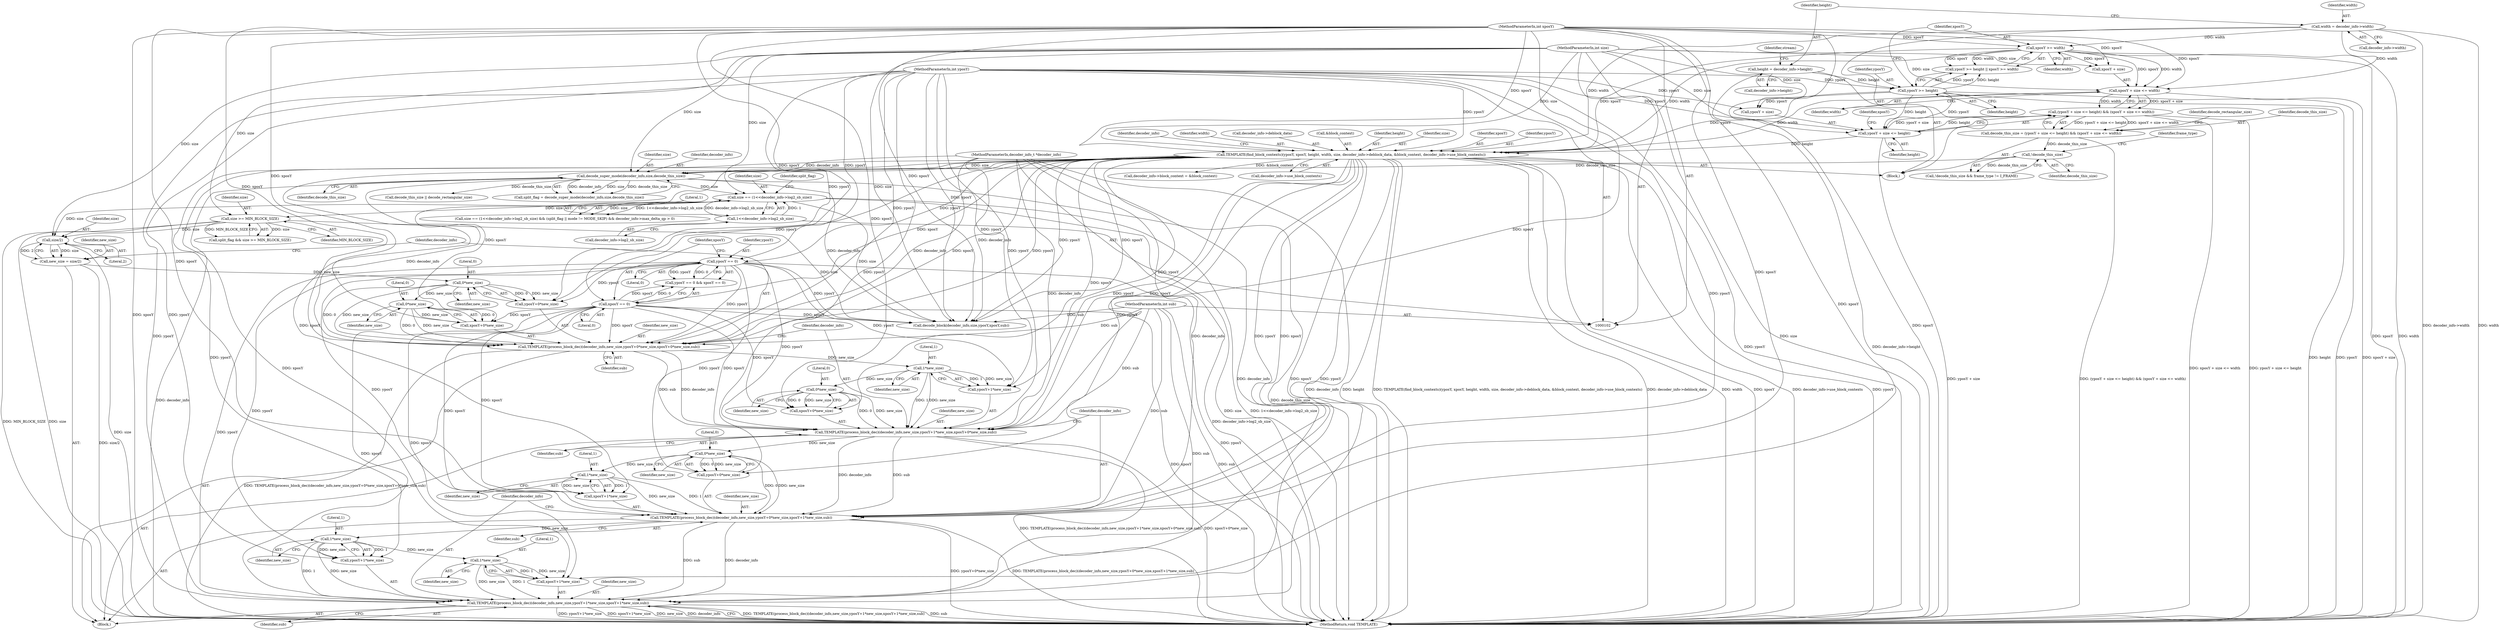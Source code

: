 digraph "0_thor_18de8f9f0762c3a542b1122589edb8af859d9813@pointer" {
"1000344" [label="(Call,TEMPLATE(process_block_dec)(decoder_info,new_size,yposY+1*new_size,xposY+1*new_size,sub))"];
"1000330" [label="(Call,TEMPLATE(process_block_dec)(decoder_info,new_size,yposY+0*new_size,xposY+1*new_size,sub))"];
"1000316" [label="(Call,TEMPLATE(process_block_dec)(decoder_info,new_size,yposY+1*new_size,xposY+0*new_size,sub))"];
"1000302" [label="(Call,TEMPLATE(process_block_dec)(decoder_info,new_size,yposY+0*new_size,xposY+0*new_size,sub))"];
"1000204" [label="(Call,decode_super_mode(decoder_info,size,decode_this_size))"];
"1000103" [label="(MethodParameterIn,decoder_info_t *decoder_info)"];
"1000182" [label="(Call,TEMPLATE(find_block_contexts)(yposY, xposY, height, width, size, decoder_info->deblock_data, &block_context, decoder_info->use_block_contexts))"];
"1000105" [label="(MethodParameterIn,int yposY)"];
"1000141" [label="(Call,yposY >= height)"];
"1000116" [label="(Call,height = decoder_info->height)"];
"1000144" [label="(Call,xposY >= width)"];
"1000106" [label="(MethodParameterIn,int xposY)"];
"1000110" [label="(Call,width = decoder_info->width)"];
"1000152" [label="(Call,yposY + size <= height)"];
"1000104" [label="(MethodParameterIn,int size)"];
"1000157" [label="(Call,xposY + size <= width)"];
"1000166" [label="(Call,!decode_this_size)"];
"1000149" [label="(Call,decode_this_size = (yposY + size <= height) && (xposY + size <= width))"];
"1000151" [label="(Call,(yposY + size <= height) && (xposY + size <= width))"];
"1000312" [label="(Call,0*new_size)"];
"1000307" [label="(Call,0*new_size)"];
"1000297" [label="(Call,new_size = size/2)"];
"1000299" [label="(Call,size/2)"];
"1000292" [label="(Call,size >= MIN_BLOCK_SIZE)"];
"1000215" [label="(Call,size == (1<<decoder_info->log2_sb_size))"];
"1000217" [label="(Call,1<<decoder_info->log2_sb_size)"];
"1000242" [label="(Call,yposY == 0)"];
"1000245" [label="(Call,xposY == 0)"];
"1000107" [label="(MethodParameterIn,int sub)"];
"1000326" [label="(Call,0*new_size)"];
"1000321" [label="(Call,1*new_size)"];
"1000340" [label="(Call,1*new_size)"];
"1000335" [label="(Call,0*new_size)"];
"1000354" [label="(Call,1*new_size)"];
"1000349" [label="(Call,1*new_size)"];
"1000242" [label="(Call,yposY == 0)"];
"1000342" [label="(Identifier,new_size)"];
"1000322" [label="(Literal,1)"];
"1000327" [label="(Literal,0)"];
"1000241" [label="(Call,yposY == 0 && xposY == 0)"];
"1000191" [label="(Call,&block_context)"];
"1000161" [label="(Identifier,width)"];
"1000319" [label="(Call,yposY+1*new_size)"];
"1000103" [label="(MethodParameterIn,decoder_info_t *decoder_info)"];
"1000331" [label="(Identifier,decoder_info)"];
"1000243" [label="(Identifier,yposY)"];
"1000290" [label="(Call,split_flag && size >= MIN_BLOCK_SIZE)"];
"1000298" [label="(Identifier,new_size)"];
"1000224" [label="(Identifier,split_flag)"];
"1000215" [label="(Call,size == (1<<decoder_info->log2_sb_size))"];
"1000318" [label="(Identifier,new_size)"];
"1000341" [label="(Literal,1)"];
"1000326" [label="(Call,0*new_size)"];
"1000307" [label="(Call,0*new_size)"];
"1000219" [label="(Call,decoder_info->log2_sb_size)"];
"1000108" [label="(Block,)"];
"1000247" [label="(Literal,0)"];
"1000117" [label="(Identifier,height)"];
"1000336" [label="(Literal,0)"];
"1000360" [label="(Call,decode_this_size || decode_rectangular_size)"];
"1000157" [label="(Call,xposY + size <= width)"];
"1000324" [label="(Call,xposY+0*new_size)"];
"1000140" [label="(Call,yposY >= height || xposY >= width)"];
"1000292" [label="(Call,size >= MIN_BLOCK_SIZE)"];
"1000352" [label="(Call,xposY+1*new_size)"];
"1000302" [label="(Call,TEMPLATE(process_block_dec)(decoder_info,new_size,yposY+0*new_size,xposY+0*new_size,sub))"];
"1000156" [label="(Identifier,height)"];
"1000309" [label="(Identifier,new_size)"];
"1000299" [label="(Call,size/2)"];
"1000216" [label="(Identifier,size)"];
"1000104" [label="(MethodParameterIn,int size)"];
"1000116" [label="(Call,height = decoder_info->height)"];
"1000185" [label="(Identifier,height)"];
"1000245" [label="(Call,xposY == 0)"];
"1000164" [label="(Identifier,decode_rectangular_size)"];
"1000246" [label="(Identifier,xposY)"];
"1000187" [label="(Identifier,size)"];
"1000123" [label="(Identifier,stream)"];
"1000110" [label="(Call,width = decoder_info->width)"];
"1000350" [label="(Literal,1)"];
"1000244" [label="(Literal,0)"];
"1000356" [label="(Identifier,new_size)"];
"1000146" [label="(Identifier,width)"];
"1000106" [label="(MethodParameterIn,int xposY)"];
"1000346" [label="(Identifier,new_size)"];
"1000308" [label="(Literal,0)"];
"1000202" [label="(Call,split_flag = decode_super_mode(decoder_info,size,decode_this_size))"];
"1000295" [label="(Block,)"];
"1000218" [label="(Literal,1)"];
"1000301" [label="(Literal,2)"];
"1000149" [label="(Call,decode_this_size = (yposY + size <= height) && (xposY + size <= width))"];
"1000182" [label="(Call,TEMPLATE(find_block_contexts)(yposY, xposY, height, width, size, decoder_info->deblock_data, &block_context, decoder_info->use_block_contexts))"];
"1000112" [label="(Call,decoder_info->width)"];
"1000345" [label="(Identifier,decoder_info)"];
"1000184" [label="(Identifier,xposY)"];
"1000335" [label="(Call,0*new_size)"];
"1000206" [label="(Identifier,size)"];
"1000183" [label="(Identifier,yposY)"];
"1000304" [label="(Identifier,new_size)"];
"1000338" [label="(Call,xposY+1*new_size)"];
"1000329" [label="(Identifier,sub)"];
"1000105" [label="(MethodParameterIn,int yposY)"];
"1000332" [label="(Identifier,new_size)"];
"1000153" [label="(Call,yposY + size)"];
"1000159" [label="(Identifier,xposY)"];
"1000340" [label="(Call,1*new_size)"];
"1000354" [label="(Call,1*new_size)"];
"1000198" [label="(Identifier,decoder_info)"];
"1000167" [label="(Identifier,decode_this_size)"];
"1000214" [label="(Call,size == (1<<decoder_info->log2_sb_size) && (split_flag || mode != MODE_SKIP) && decoder_info->max_delta_qp > 0)"];
"1000169" [label="(Identifier,frame_type)"];
"1000166" [label="(Call,!decode_this_size)"];
"1000186" [label="(Identifier,width)"];
"1000305" [label="(Call,yposY+0*new_size)"];
"1000111" [label="(Identifier,width)"];
"1000151" [label="(Call,(yposY + size <= height) && (xposY + size <= width))"];
"1000207" [label="(Identifier,decode_this_size)"];
"1000364" [label="(Call,decode_block(decoder_info,size,yposY,xposY,sub))"];
"1000297" [label="(Call,new_size = size/2)"];
"1000351" [label="(Identifier,new_size)"];
"1000357" [label="(Identifier,sub)"];
"1000370" [label="(MethodReturn,void TEMPLATE)"];
"1000323" [label="(Identifier,new_size)"];
"1000347" [label="(Call,yposY+1*new_size)"];
"1000141" [label="(Call,yposY >= height)"];
"1000204" [label="(Call,decode_super_mode(decoder_info,size,decode_this_size))"];
"1000303" [label="(Identifier,decoder_info)"];
"1000150" [label="(Identifier,decode_this_size)"];
"1000337" [label="(Identifier,new_size)"];
"1000165" [label="(Call,!decode_this_size && frame_type != I_FRAME)"];
"1000312" [label="(Call,0*new_size)"];
"1000317" [label="(Identifier,decoder_info)"];
"1000205" [label="(Identifier,decoder_info)"];
"1000145" [label="(Identifier,xposY)"];
"1000344" [label="(Call,TEMPLATE(process_block_dec)(decoder_info,new_size,yposY+1*new_size,xposY+1*new_size,sub))"];
"1000143" [label="(Identifier,height)"];
"1000158" [label="(Call,xposY + size)"];
"1000330" [label="(Call,TEMPLATE(process_block_dec)(decoder_info,new_size,yposY+0*new_size,xposY+1*new_size,sub))"];
"1000313" [label="(Literal,0)"];
"1000196" [label="(Call,decoder_info->block_context = &block_context)"];
"1000217" [label="(Call,1<<decoder_info->log2_sb_size)"];
"1000355" [label="(Literal,1)"];
"1000188" [label="(Call,decoder_info->deblock_data)"];
"1000315" [label="(Identifier,sub)"];
"1000333" [label="(Call,yposY+0*new_size)"];
"1000349" [label="(Call,1*new_size)"];
"1000142" [label="(Identifier,yposY)"];
"1000300" [label="(Identifier,size)"];
"1000316" [label="(Call,TEMPLATE(process_block_dec)(decoder_info,new_size,yposY+1*new_size,xposY+0*new_size,sub))"];
"1000193" [label="(Call,decoder_info->use_block_contexts)"];
"1000343" [label="(Identifier,sub)"];
"1000293" [label="(Identifier,size)"];
"1000294" [label="(Identifier,MIN_BLOCK_SIZE)"];
"1000314" [label="(Identifier,new_size)"];
"1000328" [label="(Identifier,new_size)"];
"1000310" [label="(Call,xposY+0*new_size)"];
"1000321" [label="(Call,1*new_size)"];
"1000144" [label="(Call,xposY >= width)"];
"1000118" [label="(Call,decoder_info->height)"];
"1000152" [label="(Call,yposY + size <= height)"];
"1000107" [label="(MethodParameterIn,int sub)"];
"1000344" -> "1000295"  [label="AST: "];
"1000344" -> "1000357"  [label="CFG: "];
"1000345" -> "1000344"  [label="AST: "];
"1000346" -> "1000344"  [label="AST: "];
"1000347" -> "1000344"  [label="AST: "];
"1000352" -> "1000344"  [label="AST: "];
"1000357" -> "1000344"  [label="AST: "];
"1000370" -> "1000344"  [label="CFG: "];
"1000344" -> "1000370"  [label="DDG: TEMPLATE(process_block_dec)(decoder_info,new_size,yposY+1*new_size,xposY+1*new_size,sub)"];
"1000344" -> "1000370"  [label="DDG: sub"];
"1000344" -> "1000370"  [label="DDG: yposY+1*new_size"];
"1000344" -> "1000370"  [label="DDG: xposY+1*new_size"];
"1000344" -> "1000370"  [label="DDG: new_size"];
"1000344" -> "1000370"  [label="DDG: decoder_info"];
"1000330" -> "1000344"  [label="DDG: decoder_info"];
"1000330" -> "1000344"  [label="DDG: sub"];
"1000103" -> "1000344"  [label="DDG: decoder_info"];
"1000354" -> "1000344"  [label="DDG: new_size"];
"1000354" -> "1000344"  [label="DDG: 1"];
"1000105" -> "1000344"  [label="DDG: yposY"];
"1000182" -> "1000344"  [label="DDG: yposY"];
"1000182" -> "1000344"  [label="DDG: xposY"];
"1000242" -> "1000344"  [label="DDG: yposY"];
"1000349" -> "1000344"  [label="DDG: 1"];
"1000349" -> "1000344"  [label="DDG: new_size"];
"1000106" -> "1000344"  [label="DDG: xposY"];
"1000245" -> "1000344"  [label="DDG: xposY"];
"1000107" -> "1000344"  [label="DDG: sub"];
"1000330" -> "1000295"  [label="AST: "];
"1000330" -> "1000343"  [label="CFG: "];
"1000331" -> "1000330"  [label="AST: "];
"1000332" -> "1000330"  [label="AST: "];
"1000333" -> "1000330"  [label="AST: "];
"1000338" -> "1000330"  [label="AST: "];
"1000343" -> "1000330"  [label="AST: "];
"1000345" -> "1000330"  [label="CFG: "];
"1000330" -> "1000370"  [label="DDG: yposY+0*new_size"];
"1000330" -> "1000370"  [label="DDG: TEMPLATE(process_block_dec)(decoder_info,new_size,yposY+0*new_size,xposY+1*new_size,sub)"];
"1000316" -> "1000330"  [label="DDG: decoder_info"];
"1000316" -> "1000330"  [label="DDG: sub"];
"1000103" -> "1000330"  [label="DDG: decoder_info"];
"1000340" -> "1000330"  [label="DDG: new_size"];
"1000340" -> "1000330"  [label="DDG: 1"];
"1000105" -> "1000330"  [label="DDG: yposY"];
"1000182" -> "1000330"  [label="DDG: yposY"];
"1000182" -> "1000330"  [label="DDG: xposY"];
"1000242" -> "1000330"  [label="DDG: yposY"];
"1000335" -> "1000330"  [label="DDG: 0"];
"1000335" -> "1000330"  [label="DDG: new_size"];
"1000106" -> "1000330"  [label="DDG: xposY"];
"1000245" -> "1000330"  [label="DDG: xposY"];
"1000107" -> "1000330"  [label="DDG: sub"];
"1000330" -> "1000349"  [label="DDG: new_size"];
"1000316" -> "1000295"  [label="AST: "];
"1000316" -> "1000329"  [label="CFG: "];
"1000317" -> "1000316"  [label="AST: "];
"1000318" -> "1000316"  [label="AST: "];
"1000319" -> "1000316"  [label="AST: "];
"1000324" -> "1000316"  [label="AST: "];
"1000329" -> "1000316"  [label="AST: "];
"1000331" -> "1000316"  [label="CFG: "];
"1000316" -> "1000370"  [label="DDG: TEMPLATE(process_block_dec)(decoder_info,new_size,yposY+1*new_size,xposY+0*new_size,sub)"];
"1000316" -> "1000370"  [label="DDG: xposY+0*new_size"];
"1000302" -> "1000316"  [label="DDG: decoder_info"];
"1000302" -> "1000316"  [label="DDG: sub"];
"1000103" -> "1000316"  [label="DDG: decoder_info"];
"1000326" -> "1000316"  [label="DDG: new_size"];
"1000326" -> "1000316"  [label="DDG: 0"];
"1000105" -> "1000316"  [label="DDG: yposY"];
"1000182" -> "1000316"  [label="DDG: yposY"];
"1000182" -> "1000316"  [label="DDG: xposY"];
"1000242" -> "1000316"  [label="DDG: yposY"];
"1000321" -> "1000316"  [label="DDG: 1"];
"1000321" -> "1000316"  [label="DDG: new_size"];
"1000106" -> "1000316"  [label="DDG: xposY"];
"1000245" -> "1000316"  [label="DDG: xposY"];
"1000107" -> "1000316"  [label="DDG: sub"];
"1000316" -> "1000335"  [label="DDG: new_size"];
"1000302" -> "1000295"  [label="AST: "];
"1000302" -> "1000315"  [label="CFG: "];
"1000303" -> "1000302"  [label="AST: "];
"1000304" -> "1000302"  [label="AST: "];
"1000305" -> "1000302"  [label="AST: "];
"1000310" -> "1000302"  [label="AST: "];
"1000315" -> "1000302"  [label="AST: "];
"1000317" -> "1000302"  [label="CFG: "];
"1000302" -> "1000370"  [label="DDG: TEMPLATE(process_block_dec)(decoder_info,new_size,yposY+0*new_size,xposY+0*new_size,sub)"];
"1000204" -> "1000302"  [label="DDG: decoder_info"];
"1000103" -> "1000302"  [label="DDG: decoder_info"];
"1000312" -> "1000302"  [label="DDG: new_size"];
"1000312" -> "1000302"  [label="DDG: 0"];
"1000182" -> "1000302"  [label="DDG: yposY"];
"1000182" -> "1000302"  [label="DDG: xposY"];
"1000242" -> "1000302"  [label="DDG: yposY"];
"1000105" -> "1000302"  [label="DDG: yposY"];
"1000307" -> "1000302"  [label="DDG: 0"];
"1000307" -> "1000302"  [label="DDG: new_size"];
"1000245" -> "1000302"  [label="DDG: xposY"];
"1000106" -> "1000302"  [label="DDG: xposY"];
"1000107" -> "1000302"  [label="DDG: sub"];
"1000302" -> "1000321"  [label="DDG: new_size"];
"1000204" -> "1000202"  [label="AST: "];
"1000204" -> "1000207"  [label="CFG: "];
"1000205" -> "1000204"  [label="AST: "];
"1000206" -> "1000204"  [label="AST: "];
"1000207" -> "1000204"  [label="AST: "];
"1000202" -> "1000204"  [label="CFG: "];
"1000204" -> "1000370"  [label="DDG: decode_this_size"];
"1000204" -> "1000370"  [label="DDG: decoder_info"];
"1000204" -> "1000202"  [label="DDG: decoder_info"];
"1000204" -> "1000202"  [label="DDG: size"];
"1000204" -> "1000202"  [label="DDG: decode_this_size"];
"1000103" -> "1000204"  [label="DDG: decoder_info"];
"1000182" -> "1000204"  [label="DDG: size"];
"1000104" -> "1000204"  [label="DDG: size"];
"1000166" -> "1000204"  [label="DDG: decode_this_size"];
"1000204" -> "1000215"  [label="DDG: size"];
"1000204" -> "1000360"  [label="DDG: decode_this_size"];
"1000204" -> "1000364"  [label="DDG: decoder_info"];
"1000103" -> "1000102"  [label="AST: "];
"1000103" -> "1000370"  [label="DDG: decoder_info"];
"1000103" -> "1000364"  [label="DDG: decoder_info"];
"1000182" -> "1000108"  [label="AST: "];
"1000182" -> "1000193"  [label="CFG: "];
"1000183" -> "1000182"  [label="AST: "];
"1000184" -> "1000182"  [label="AST: "];
"1000185" -> "1000182"  [label="AST: "];
"1000186" -> "1000182"  [label="AST: "];
"1000187" -> "1000182"  [label="AST: "];
"1000188" -> "1000182"  [label="AST: "];
"1000191" -> "1000182"  [label="AST: "];
"1000193" -> "1000182"  [label="AST: "];
"1000198" -> "1000182"  [label="CFG: "];
"1000182" -> "1000370"  [label="DDG: height"];
"1000182" -> "1000370"  [label="DDG: TEMPLATE(find_block_contexts)(yposY, xposY, height, width, size, decoder_info->deblock_data, &block_context, decoder_info->use_block_contexts)"];
"1000182" -> "1000370"  [label="DDG: decoder_info->deblock_data"];
"1000182" -> "1000370"  [label="DDG: width"];
"1000182" -> "1000370"  [label="DDG: xposY"];
"1000182" -> "1000370"  [label="DDG: decoder_info->use_block_contexts"];
"1000182" -> "1000370"  [label="DDG: yposY"];
"1000105" -> "1000182"  [label="DDG: yposY"];
"1000141" -> "1000182"  [label="DDG: yposY"];
"1000144" -> "1000182"  [label="DDG: xposY"];
"1000144" -> "1000182"  [label="DDG: width"];
"1000106" -> "1000182"  [label="DDG: xposY"];
"1000152" -> "1000182"  [label="DDG: height"];
"1000110" -> "1000182"  [label="DDG: width"];
"1000157" -> "1000182"  [label="DDG: width"];
"1000104" -> "1000182"  [label="DDG: size"];
"1000182" -> "1000196"  [label="DDG: &block_context"];
"1000182" -> "1000242"  [label="DDG: yposY"];
"1000182" -> "1000245"  [label="DDG: xposY"];
"1000182" -> "1000305"  [label="DDG: yposY"];
"1000182" -> "1000310"  [label="DDG: xposY"];
"1000182" -> "1000319"  [label="DDG: yposY"];
"1000182" -> "1000324"  [label="DDG: xposY"];
"1000182" -> "1000333"  [label="DDG: yposY"];
"1000182" -> "1000338"  [label="DDG: xposY"];
"1000182" -> "1000347"  [label="DDG: yposY"];
"1000182" -> "1000352"  [label="DDG: xposY"];
"1000182" -> "1000364"  [label="DDG: yposY"];
"1000182" -> "1000364"  [label="DDG: xposY"];
"1000105" -> "1000102"  [label="AST: "];
"1000105" -> "1000370"  [label="DDG: yposY"];
"1000105" -> "1000141"  [label="DDG: yposY"];
"1000105" -> "1000152"  [label="DDG: yposY"];
"1000105" -> "1000153"  [label="DDG: yposY"];
"1000105" -> "1000242"  [label="DDG: yposY"];
"1000105" -> "1000305"  [label="DDG: yposY"];
"1000105" -> "1000319"  [label="DDG: yposY"];
"1000105" -> "1000333"  [label="DDG: yposY"];
"1000105" -> "1000347"  [label="DDG: yposY"];
"1000105" -> "1000364"  [label="DDG: yposY"];
"1000141" -> "1000140"  [label="AST: "];
"1000141" -> "1000143"  [label="CFG: "];
"1000142" -> "1000141"  [label="AST: "];
"1000143" -> "1000141"  [label="AST: "];
"1000145" -> "1000141"  [label="CFG: "];
"1000140" -> "1000141"  [label="CFG: "];
"1000141" -> "1000370"  [label="DDG: yposY"];
"1000141" -> "1000370"  [label="DDG: height"];
"1000141" -> "1000140"  [label="DDG: yposY"];
"1000141" -> "1000140"  [label="DDG: height"];
"1000116" -> "1000141"  [label="DDG: height"];
"1000141" -> "1000152"  [label="DDG: yposY"];
"1000141" -> "1000152"  [label="DDG: height"];
"1000141" -> "1000153"  [label="DDG: yposY"];
"1000116" -> "1000108"  [label="AST: "];
"1000116" -> "1000118"  [label="CFG: "];
"1000117" -> "1000116"  [label="AST: "];
"1000118" -> "1000116"  [label="AST: "];
"1000123" -> "1000116"  [label="CFG: "];
"1000116" -> "1000370"  [label="DDG: decoder_info->height"];
"1000144" -> "1000140"  [label="AST: "];
"1000144" -> "1000146"  [label="CFG: "];
"1000145" -> "1000144"  [label="AST: "];
"1000146" -> "1000144"  [label="AST: "];
"1000140" -> "1000144"  [label="CFG: "];
"1000144" -> "1000370"  [label="DDG: xposY"];
"1000144" -> "1000370"  [label="DDG: width"];
"1000144" -> "1000140"  [label="DDG: xposY"];
"1000144" -> "1000140"  [label="DDG: width"];
"1000106" -> "1000144"  [label="DDG: xposY"];
"1000110" -> "1000144"  [label="DDG: width"];
"1000144" -> "1000157"  [label="DDG: xposY"];
"1000144" -> "1000157"  [label="DDG: width"];
"1000144" -> "1000158"  [label="DDG: xposY"];
"1000106" -> "1000102"  [label="AST: "];
"1000106" -> "1000370"  [label="DDG: xposY"];
"1000106" -> "1000157"  [label="DDG: xposY"];
"1000106" -> "1000158"  [label="DDG: xposY"];
"1000106" -> "1000245"  [label="DDG: xposY"];
"1000106" -> "1000310"  [label="DDG: xposY"];
"1000106" -> "1000324"  [label="DDG: xposY"];
"1000106" -> "1000338"  [label="DDG: xposY"];
"1000106" -> "1000352"  [label="DDG: xposY"];
"1000106" -> "1000364"  [label="DDG: xposY"];
"1000110" -> "1000108"  [label="AST: "];
"1000110" -> "1000112"  [label="CFG: "];
"1000111" -> "1000110"  [label="AST: "];
"1000112" -> "1000110"  [label="AST: "];
"1000117" -> "1000110"  [label="CFG: "];
"1000110" -> "1000370"  [label="DDG: decoder_info->width"];
"1000110" -> "1000370"  [label="DDG: width"];
"1000110" -> "1000157"  [label="DDG: width"];
"1000152" -> "1000151"  [label="AST: "];
"1000152" -> "1000156"  [label="CFG: "];
"1000153" -> "1000152"  [label="AST: "];
"1000156" -> "1000152"  [label="AST: "];
"1000159" -> "1000152"  [label="CFG: "];
"1000151" -> "1000152"  [label="CFG: "];
"1000152" -> "1000370"  [label="DDG: yposY + size"];
"1000152" -> "1000151"  [label="DDG: yposY + size"];
"1000152" -> "1000151"  [label="DDG: height"];
"1000104" -> "1000152"  [label="DDG: size"];
"1000104" -> "1000102"  [label="AST: "];
"1000104" -> "1000370"  [label="DDG: size"];
"1000104" -> "1000153"  [label="DDG: size"];
"1000104" -> "1000157"  [label="DDG: size"];
"1000104" -> "1000158"  [label="DDG: size"];
"1000104" -> "1000215"  [label="DDG: size"];
"1000104" -> "1000292"  [label="DDG: size"];
"1000104" -> "1000299"  [label="DDG: size"];
"1000104" -> "1000364"  [label="DDG: size"];
"1000157" -> "1000151"  [label="AST: "];
"1000157" -> "1000161"  [label="CFG: "];
"1000158" -> "1000157"  [label="AST: "];
"1000161" -> "1000157"  [label="AST: "];
"1000151" -> "1000157"  [label="CFG: "];
"1000157" -> "1000370"  [label="DDG: xposY + size"];
"1000157" -> "1000151"  [label="DDG: xposY + size"];
"1000157" -> "1000151"  [label="DDG: width"];
"1000166" -> "1000165"  [label="AST: "];
"1000166" -> "1000167"  [label="CFG: "];
"1000167" -> "1000166"  [label="AST: "];
"1000169" -> "1000166"  [label="CFG: "];
"1000165" -> "1000166"  [label="CFG: "];
"1000166" -> "1000165"  [label="DDG: decode_this_size"];
"1000149" -> "1000166"  [label="DDG: decode_this_size"];
"1000149" -> "1000108"  [label="AST: "];
"1000149" -> "1000151"  [label="CFG: "];
"1000150" -> "1000149"  [label="AST: "];
"1000151" -> "1000149"  [label="AST: "];
"1000164" -> "1000149"  [label="CFG: "];
"1000149" -> "1000370"  [label="DDG: (yposY + size <= height) && (xposY + size <= width)"];
"1000151" -> "1000149"  [label="DDG: yposY + size <= height"];
"1000151" -> "1000149"  [label="DDG: xposY + size <= width"];
"1000151" -> "1000370"  [label="DDG: xposY + size <= width"];
"1000151" -> "1000370"  [label="DDG: yposY + size <= height"];
"1000312" -> "1000310"  [label="AST: "];
"1000312" -> "1000314"  [label="CFG: "];
"1000313" -> "1000312"  [label="AST: "];
"1000314" -> "1000312"  [label="AST: "];
"1000310" -> "1000312"  [label="CFG: "];
"1000312" -> "1000310"  [label="DDG: 0"];
"1000312" -> "1000310"  [label="DDG: new_size"];
"1000307" -> "1000312"  [label="DDG: new_size"];
"1000307" -> "1000305"  [label="AST: "];
"1000307" -> "1000309"  [label="CFG: "];
"1000308" -> "1000307"  [label="AST: "];
"1000309" -> "1000307"  [label="AST: "];
"1000305" -> "1000307"  [label="CFG: "];
"1000307" -> "1000305"  [label="DDG: 0"];
"1000307" -> "1000305"  [label="DDG: new_size"];
"1000297" -> "1000307"  [label="DDG: new_size"];
"1000297" -> "1000295"  [label="AST: "];
"1000297" -> "1000299"  [label="CFG: "];
"1000298" -> "1000297"  [label="AST: "];
"1000299" -> "1000297"  [label="AST: "];
"1000303" -> "1000297"  [label="CFG: "];
"1000297" -> "1000370"  [label="DDG: size/2"];
"1000299" -> "1000297"  [label="DDG: size"];
"1000299" -> "1000297"  [label="DDG: 2"];
"1000299" -> "1000301"  [label="CFG: "];
"1000300" -> "1000299"  [label="AST: "];
"1000301" -> "1000299"  [label="AST: "];
"1000299" -> "1000370"  [label="DDG: size"];
"1000292" -> "1000299"  [label="DDG: size"];
"1000215" -> "1000299"  [label="DDG: size"];
"1000292" -> "1000290"  [label="AST: "];
"1000292" -> "1000294"  [label="CFG: "];
"1000293" -> "1000292"  [label="AST: "];
"1000294" -> "1000292"  [label="AST: "];
"1000290" -> "1000292"  [label="CFG: "];
"1000292" -> "1000370"  [label="DDG: MIN_BLOCK_SIZE"];
"1000292" -> "1000370"  [label="DDG: size"];
"1000292" -> "1000290"  [label="DDG: size"];
"1000292" -> "1000290"  [label="DDG: MIN_BLOCK_SIZE"];
"1000215" -> "1000292"  [label="DDG: size"];
"1000292" -> "1000364"  [label="DDG: size"];
"1000215" -> "1000214"  [label="AST: "];
"1000215" -> "1000217"  [label="CFG: "];
"1000216" -> "1000215"  [label="AST: "];
"1000217" -> "1000215"  [label="AST: "];
"1000224" -> "1000215"  [label="CFG: "];
"1000214" -> "1000215"  [label="CFG: "];
"1000215" -> "1000370"  [label="DDG: size"];
"1000215" -> "1000370"  [label="DDG: 1<<decoder_info->log2_sb_size"];
"1000215" -> "1000214"  [label="DDG: size"];
"1000215" -> "1000214"  [label="DDG: 1<<decoder_info->log2_sb_size"];
"1000217" -> "1000215"  [label="DDG: 1"];
"1000217" -> "1000215"  [label="DDG: decoder_info->log2_sb_size"];
"1000215" -> "1000364"  [label="DDG: size"];
"1000217" -> "1000219"  [label="CFG: "];
"1000218" -> "1000217"  [label="AST: "];
"1000219" -> "1000217"  [label="AST: "];
"1000217" -> "1000370"  [label="DDG: decoder_info->log2_sb_size"];
"1000242" -> "1000241"  [label="AST: "];
"1000242" -> "1000244"  [label="CFG: "];
"1000243" -> "1000242"  [label="AST: "];
"1000244" -> "1000242"  [label="AST: "];
"1000246" -> "1000242"  [label="CFG: "];
"1000241" -> "1000242"  [label="CFG: "];
"1000242" -> "1000370"  [label="DDG: yposY"];
"1000242" -> "1000241"  [label="DDG: yposY"];
"1000242" -> "1000241"  [label="DDG: 0"];
"1000242" -> "1000305"  [label="DDG: yposY"];
"1000242" -> "1000319"  [label="DDG: yposY"];
"1000242" -> "1000333"  [label="DDG: yposY"];
"1000242" -> "1000347"  [label="DDG: yposY"];
"1000242" -> "1000364"  [label="DDG: yposY"];
"1000245" -> "1000241"  [label="AST: "];
"1000245" -> "1000247"  [label="CFG: "];
"1000246" -> "1000245"  [label="AST: "];
"1000247" -> "1000245"  [label="AST: "];
"1000241" -> "1000245"  [label="CFG: "];
"1000245" -> "1000370"  [label="DDG: xposY"];
"1000245" -> "1000241"  [label="DDG: xposY"];
"1000245" -> "1000241"  [label="DDG: 0"];
"1000245" -> "1000310"  [label="DDG: xposY"];
"1000245" -> "1000324"  [label="DDG: xposY"];
"1000245" -> "1000338"  [label="DDG: xposY"];
"1000245" -> "1000352"  [label="DDG: xposY"];
"1000245" -> "1000364"  [label="DDG: xposY"];
"1000107" -> "1000102"  [label="AST: "];
"1000107" -> "1000370"  [label="DDG: sub"];
"1000107" -> "1000364"  [label="DDG: sub"];
"1000326" -> "1000324"  [label="AST: "];
"1000326" -> "1000328"  [label="CFG: "];
"1000327" -> "1000326"  [label="AST: "];
"1000328" -> "1000326"  [label="AST: "];
"1000324" -> "1000326"  [label="CFG: "];
"1000326" -> "1000324"  [label="DDG: 0"];
"1000326" -> "1000324"  [label="DDG: new_size"];
"1000321" -> "1000326"  [label="DDG: new_size"];
"1000321" -> "1000319"  [label="AST: "];
"1000321" -> "1000323"  [label="CFG: "];
"1000322" -> "1000321"  [label="AST: "];
"1000323" -> "1000321"  [label="AST: "];
"1000319" -> "1000321"  [label="CFG: "];
"1000321" -> "1000319"  [label="DDG: 1"];
"1000321" -> "1000319"  [label="DDG: new_size"];
"1000340" -> "1000338"  [label="AST: "];
"1000340" -> "1000342"  [label="CFG: "];
"1000341" -> "1000340"  [label="AST: "];
"1000342" -> "1000340"  [label="AST: "];
"1000338" -> "1000340"  [label="CFG: "];
"1000340" -> "1000338"  [label="DDG: 1"];
"1000340" -> "1000338"  [label="DDG: new_size"];
"1000335" -> "1000340"  [label="DDG: new_size"];
"1000335" -> "1000333"  [label="AST: "];
"1000335" -> "1000337"  [label="CFG: "];
"1000336" -> "1000335"  [label="AST: "];
"1000337" -> "1000335"  [label="AST: "];
"1000333" -> "1000335"  [label="CFG: "];
"1000335" -> "1000333"  [label="DDG: 0"];
"1000335" -> "1000333"  [label="DDG: new_size"];
"1000354" -> "1000352"  [label="AST: "];
"1000354" -> "1000356"  [label="CFG: "];
"1000355" -> "1000354"  [label="AST: "];
"1000356" -> "1000354"  [label="AST: "];
"1000352" -> "1000354"  [label="CFG: "];
"1000354" -> "1000352"  [label="DDG: 1"];
"1000354" -> "1000352"  [label="DDG: new_size"];
"1000349" -> "1000354"  [label="DDG: new_size"];
"1000349" -> "1000347"  [label="AST: "];
"1000349" -> "1000351"  [label="CFG: "];
"1000350" -> "1000349"  [label="AST: "];
"1000351" -> "1000349"  [label="AST: "];
"1000347" -> "1000349"  [label="CFG: "];
"1000349" -> "1000347"  [label="DDG: 1"];
"1000349" -> "1000347"  [label="DDG: new_size"];
}
